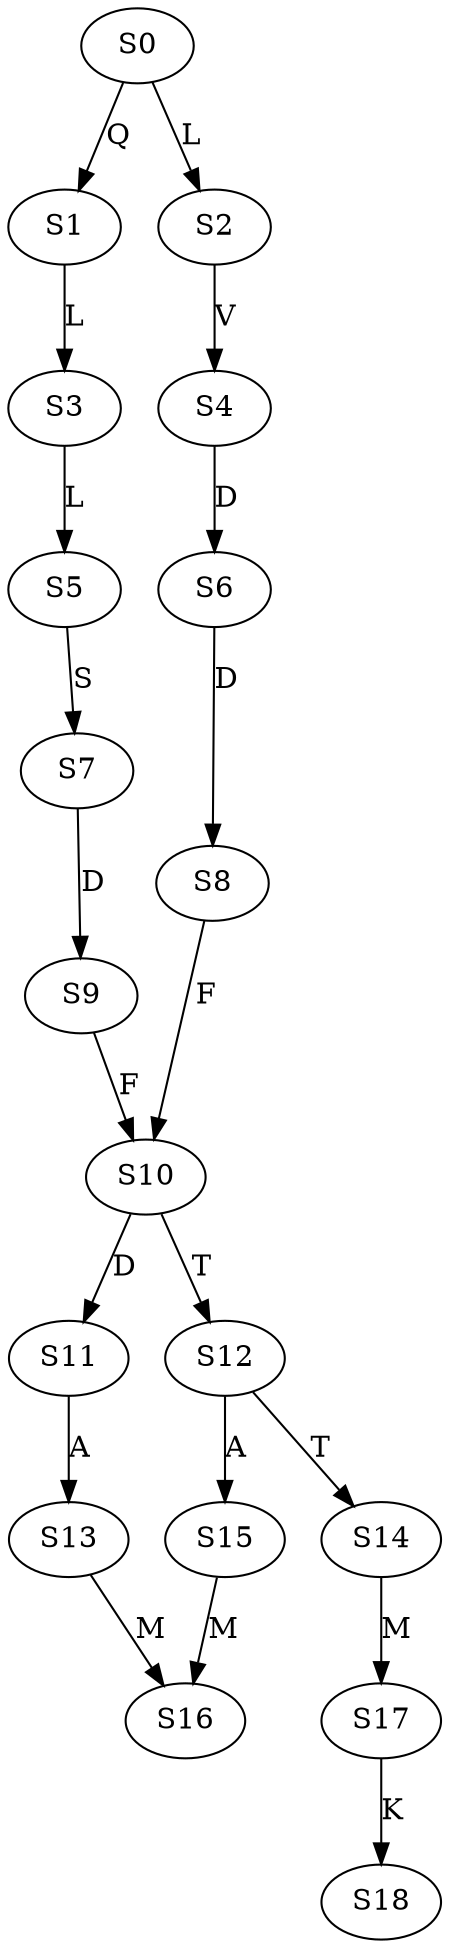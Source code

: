 strict digraph  {
	S0 -> S1 [ label = Q ];
	S0 -> S2 [ label = L ];
	S1 -> S3 [ label = L ];
	S2 -> S4 [ label = V ];
	S3 -> S5 [ label = L ];
	S4 -> S6 [ label = D ];
	S5 -> S7 [ label = S ];
	S6 -> S8 [ label = D ];
	S7 -> S9 [ label = D ];
	S8 -> S10 [ label = F ];
	S9 -> S10 [ label = F ];
	S10 -> S11 [ label = D ];
	S10 -> S12 [ label = T ];
	S11 -> S13 [ label = A ];
	S12 -> S14 [ label = T ];
	S12 -> S15 [ label = A ];
	S13 -> S16 [ label = M ];
	S14 -> S17 [ label = M ];
	S15 -> S16 [ label = M ];
	S17 -> S18 [ label = K ];
}
